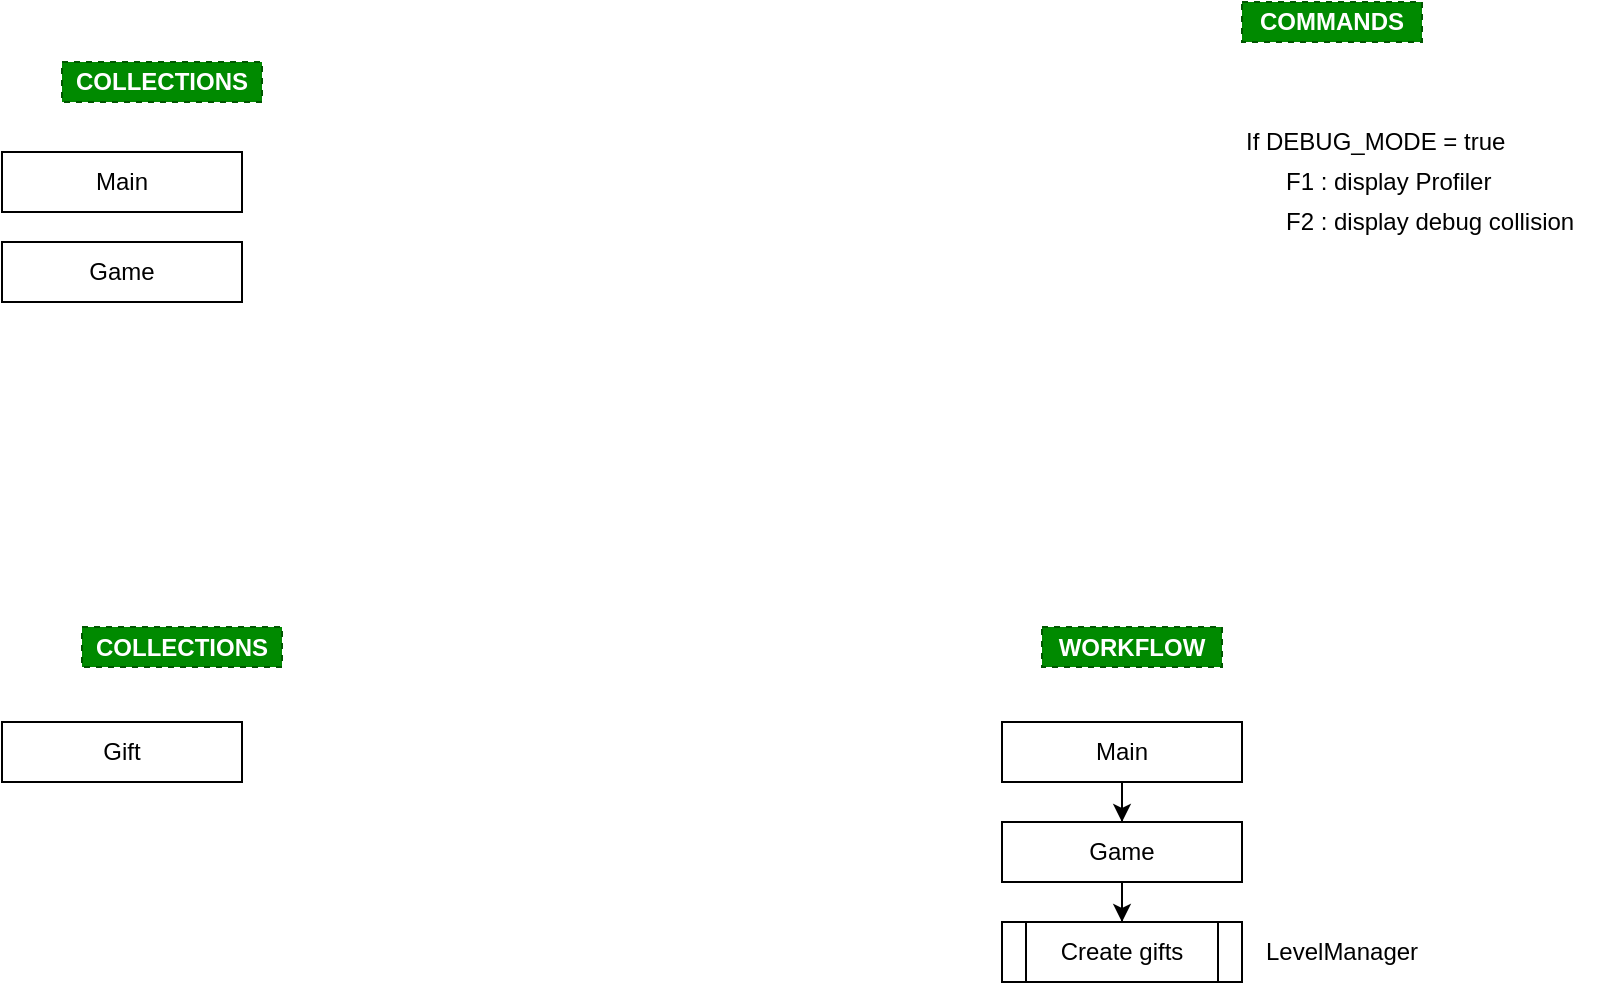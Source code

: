<mxfile version="13.10.0" type="embed">
    <diagram id="yeThM8H1uTVoMIkGAMHY" name="Page-1">
        <mxGraphModel dx="1093" dy="790" grid="1" gridSize="10" guides="1" tooltips="1" connect="1" arrows="1" fold="1" page="1" pageScale="1" pageWidth="850" pageHeight="1100" math="0" shadow="0">
            <root>
                <mxCell id="0"/>
                <mxCell id="1" parent="0"/>
                <mxCell id="42" value="&lt;b&gt;WORKFLOW&lt;/b&gt;" style="text;html=1;strokeColor=#005700;fillColor=#008a00;align=center;verticalAlign=middle;whiteSpace=wrap;rounded=0;dashed=1;fontColor=#ffffff;" parent="1" vertex="1">
                    <mxGeometry x="540" y="332.5" width="90" height="20" as="geometry"/>
                </mxCell>
                <mxCell id="43" value="&lt;b&gt;COLLECTIONS&lt;/b&gt;" style="text;html=1;strokeColor=#005700;fillColor=#008a00;align=center;verticalAlign=middle;whiteSpace=wrap;rounded=0;dashed=1;fontColor=#ffffff;" parent="1" vertex="1">
                    <mxGeometry x="50" y="50" width="100" height="20" as="geometry"/>
                </mxCell>
                <mxCell id="60" value="&lt;b&gt;COMMANDS&lt;/b&gt;" style="text;html=1;strokeColor=#005700;fillColor=#008a00;align=center;verticalAlign=middle;whiteSpace=wrap;rounded=0;dashed=1;fontColor=#ffffff;" parent="1" vertex="1">
                    <mxGeometry x="640" y="20" width="90" height="20" as="geometry"/>
                </mxCell>
                <mxCell id="61" value="F1 : display Profiler" style="text;html=1;strokeColor=none;fillColor=none;align=left;verticalAlign=middle;whiteSpace=wrap;rounded=0;dashed=1;" parent="1" vertex="1">
                    <mxGeometry x="660" y="100" width="110" height="20" as="geometry"/>
                </mxCell>
                <mxCell id="62" value="If DEBUG_MODE = true" style="text;html=1;strokeColor=none;fillColor=none;align=left;verticalAlign=middle;whiteSpace=wrap;rounded=0;dashed=1;" parent="1" vertex="1">
                    <mxGeometry x="640" y="80" width="170" height="20" as="geometry"/>
                </mxCell>
                <mxCell id="63" value="F2 : display debug collision" style="text;html=1;strokeColor=none;fillColor=none;align=left;verticalAlign=middle;whiteSpace=wrap;rounded=0;dashed=1;" parent="1" vertex="1">
                    <mxGeometry x="660" y="120" width="160" height="20" as="geometry"/>
                </mxCell>
                <mxCell id="68" value="" style="edgeStyle=orthogonalEdgeStyle;rounded=0;orthogonalLoop=1;jettySize=auto;html=1;" parent="1" source="64" target="66" edge="1">
                    <mxGeometry relative="1" as="geometry"/>
                </mxCell>
                <mxCell id="64" value="Main" style="rounded=0;whiteSpace=wrap;html=1;" parent="1" vertex="1">
                    <mxGeometry x="520" y="380" width="120" height="30" as="geometry"/>
                </mxCell>
                <mxCell id="65" value="Main" style="rounded=0;whiteSpace=wrap;html=1;" parent="1" vertex="1">
                    <mxGeometry x="20" y="95" width="120" height="30" as="geometry"/>
                </mxCell>
                <mxCell id="72" value="" style="edgeStyle=orthogonalEdgeStyle;rounded=0;orthogonalLoop=1;jettySize=auto;html=1;" edge="1" parent="1" source="66" target="71">
                    <mxGeometry relative="1" as="geometry"/>
                </mxCell>
                <mxCell id="66" value="Game" style="rounded=0;whiteSpace=wrap;html=1;" parent="1" vertex="1">
                    <mxGeometry x="520" y="430" width="120" height="30" as="geometry"/>
                </mxCell>
                <mxCell id="67" value="Game" style="rounded=0;whiteSpace=wrap;html=1;" parent="1" vertex="1">
                    <mxGeometry x="20" y="140" width="120" height="30" as="geometry"/>
                </mxCell>
                <mxCell id="69" value="&lt;b&gt;COLLECTIONS&lt;/b&gt;" style="text;html=1;strokeColor=#005700;fillColor=#008a00;align=center;verticalAlign=middle;whiteSpace=wrap;rounded=0;dashed=1;fontColor=#ffffff;" vertex="1" parent="1">
                    <mxGeometry x="60" y="332.5" width="100" height="20" as="geometry"/>
                </mxCell>
                <mxCell id="70" value="Gift" style="rounded=0;whiteSpace=wrap;html=1;" vertex="1" parent="1">
                    <mxGeometry x="20" y="380" width="120" height="30" as="geometry"/>
                </mxCell>
                <mxCell id="71" value="Create gifts" style="shape=process;whiteSpace=wrap;html=1;backgroundOutline=1;" vertex="1" parent="1">
                    <mxGeometry x="520" y="480" width="120" height="30" as="geometry"/>
                </mxCell>
                <mxCell id="73" value="LevelManager" style="text;html=1;strokeColor=none;fillColor=none;align=left;verticalAlign=middle;whiteSpace=wrap;rounded=0;dashed=1;" vertex="1" parent="1">
                    <mxGeometry x="650" y="485" width="100" height="20" as="geometry"/>
                </mxCell>
            </root>
        </mxGraphModel>
    </diagram>
</mxfile>